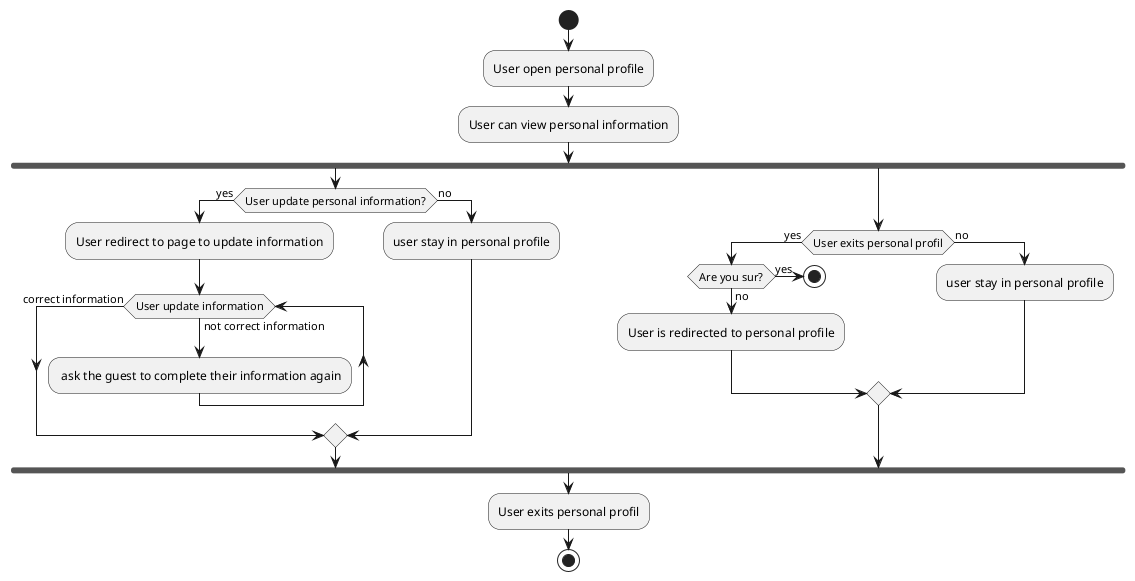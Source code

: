 @startuml
'https://plantuml.com/activity-diagram-beta

start
:User open personal profile;
:User can view personal information;
fork
  if (User update personal information?) then (yes)
    :User redirect to page to update information;
    while (User update information) is (not correct information)
    : ask the guest to complete their information again;
    endwhile(correct information)
  else (no)
    :user stay in personal profile;
  endif
fork again
 if (User exits personal profil) then (yes)
    if (Are you sur?) then (yes)
        stop
    else (no)
        :User is redirected to personal profile;
    endif
 else (no)
    :user stay in personal profile;
 endif

end fork
:User exits personal profil;
stop
@enduml
